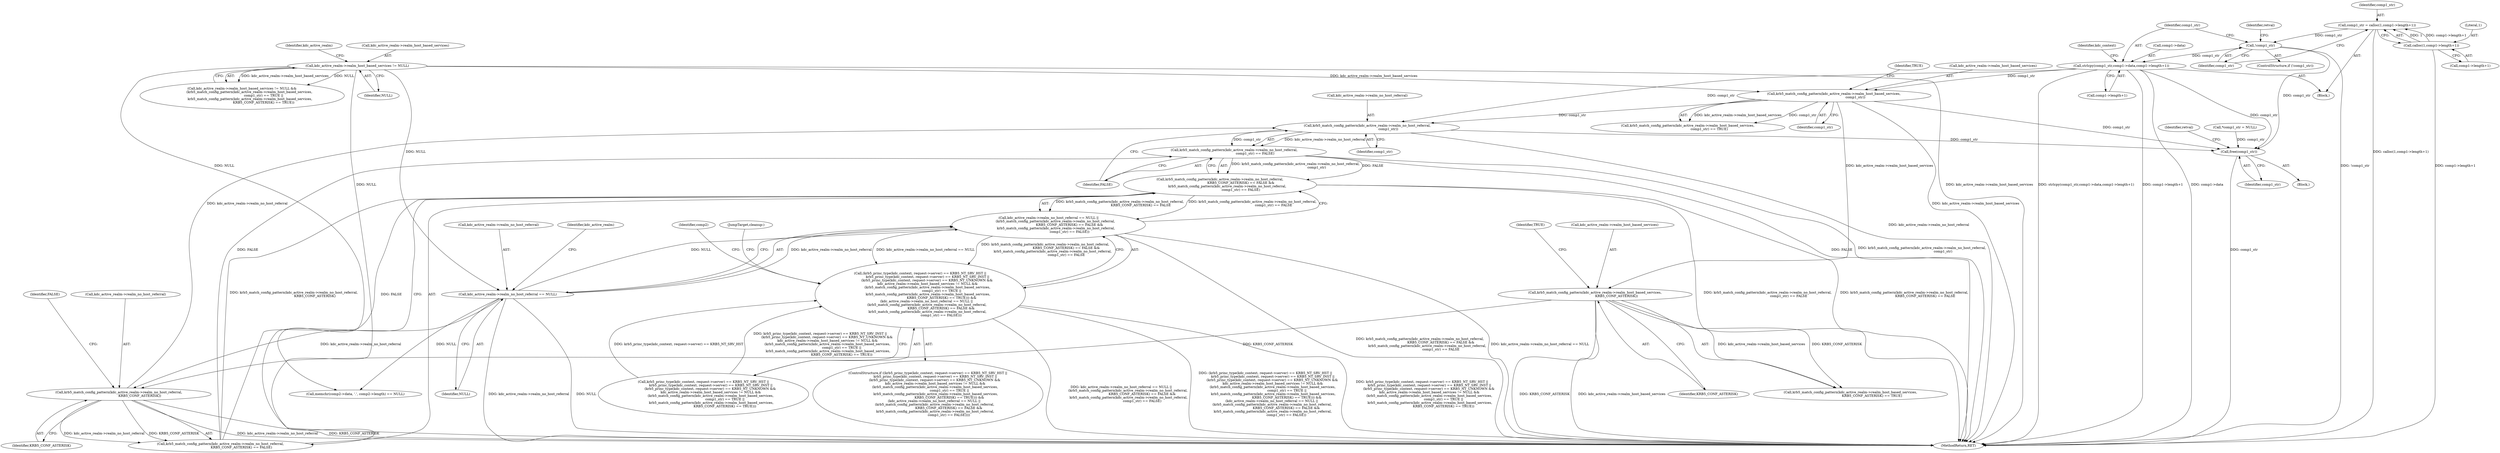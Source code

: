 digraph "1_krb5_8ee70ec63931d1e38567905387ab9b1d45734d81@pointer" {
"1000257" [label="(Call,krb5_match_config_pattern(kdc_active_realm->realm_no_host_referral,\n                                        comp1_str))"];
"1000250" [label="(Call,krb5_match_config_pattern(kdc_active_realm->realm_no_host_referral,\n                                        KRB5_CONF_ASTERISK))"];
"1000243" [label="(Call,kdc_active_realm->realm_no_host_referral == NULL)"];
"1000222" [label="(Call,kdc_active_realm->realm_host_based_services != NULL)"];
"1000236" [label="(Call,krb5_match_config_pattern(kdc_active_realm->realm_host_based_services,\n                                         KRB5_CONF_ASTERISK))"];
"1000229" [label="(Call,krb5_match_config_pattern(kdc_active_realm->realm_host_based_services,\n                                         comp1_str))"];
"1000185" [label="(Call,strlcpy(comp1_str,comp1->data,comp1->length+1))"];
"1000178" [label="(Call,!comp1_str)"];
"1000168" [label="(Call,comp1_str = calloc(1,comp1->length+1))"];
"1000170" [label="(Call,calloc(1,comp1->length+1))"];
"1000256" [label="(Call,krb5_match_config_pattern(kdc_active_realm->realm_no_host_referral,\n                                        comp1_str) == FALSE)"];
"1000248" [label="(Call,krb5_match_config_pattern(kdc_active_realm->realm_no_host_referral,\n                                        KRB5_CONF_ASTERISK) == FALSE &&\n              krb5_match_config_pattern(kdc_active_realm->realm_no_host_referral,\n                                        comp1_str) == FALSE)"];
"1000242" [label="(Call,kdc_active_realm->realm_no_host_referral == NULL ||\n             (krb5_match_config_pattern(kdc_active_realm->realm_no_host_referral,\n                                        KRB5_CONF_ASTERISK) == FALSE &&\n              krb5_match_config_pattern(kdc_active_realm->realm_no_host_referral,\n                                        comp1_str) == FALSE))"];
"1000196" [label="(Call,(krb5_princ_type(kdc_context, request->server) == KRB5_NT_SRV_HST ||\n              krb5_princ_type(kdc_context, request->server) == KRB5_NT_SRV_INST ||\n             (krb5_princ_type(kdc_context, request->server) == KRB5_NT_UNKNOWN &&\n              kdc_active_realm->realm_host_based_services != NULL &&\n              (krb5_match_config_pattern(kdc_active_realm->realm_host_based_services,\n                                         comp1_str) == TRUE ||\n               krb5_match_config_pattern(kdc_active_realm->realm_host_based_services,\n                                         KRB5_CONF_ASTERISK) == TRUE))) &&\n            (kdc_active_realm->realm_no_host_referral == NULL ||\n             (krb5_match_config_pattern(kdc_active_realm->realm_no_host_referral,\n                                        KRB5_CONF_ASTERISK) == FALSE &&\n              krb5_match_config_pattern(kdc_active_realm->realm_no_host_referral,\n                                        comp1_str) == FALSE)))"];
"1000396" [label="(Call,free(comp1_str))"];
"1000241" [label="(Identifier,TRUE)"];
"1000195" [label="(ControlStructure,if ((krb5_princ_type(kdc_context, request->server) == KRB5_NT_SRV_HST ||\n              krb5_princ_type(kdc_context, request->server) == KRB5_NT_SRV_INST ||\n             (krb5_princ_type(kdc_context, request->server) == KRB5_NT_UNKNOWN &&\n              kdc_active_realm->realm_host_based_services != NULL &&\n              (krb5_match_config_pattern(kdc_active_realm->realm_host_based_services,\n                                         comp1_str) == TRUE ||\n               krb5_match_config_pattern(kdc_active_realm->realm_host_based_services,\n                                         KRB5_CONF_ASTERISK) == TRUE))) &&\n            (kdc_active_realm->realm_no_host_referral == NULL ||\n             (krb5_match_config_pattern(kdc_active_realm->realm_no_host_referral,\n                                        KRB5_CONF_ASTERISK) == FALSE &&\n              krb5_match_config_pattern(kdc_active_realm->realm_no_host_referral,\n                                        comp1_str) == FALSE))))"];
"1000223" [label="(Call,kdc_active_realm->realm_host_based_services)"];
"1000185" [label="(Call,strlcpy(comp1_str,comp1->data,comp1->length+1))"];
"1000236" [label="(Call,krb5_match_config_pattern(kdc_active_realm->realm_host_based_services,\n                                         KRB5_CONF_ASTERISK))"];
"1000228" [label="(Call,krb5_match_config_pattern(kdc_active_realm->realm_host_based_services,\n                                         comp1_str) == TRUE)"];
"1000151" [label="(Block,)"];
"1000230" [label="(Call,kdc_active_realm->realm_host_based_services)"];
"1000187" [label="(Call,comp1->data)"];
"1000247" [label="(Identifier,NULL)"];
"1000233" [label="(Identifier,comp1_str)"];
"1000179" [label="(Identifier,comp1_str)"];
"1000107" [label="(Block,)"];
"1000172" [label="(Call,comp1->length+1)"];
"1000255" [label="(Identifier,FALSE)"];
"1000231" [label="(Identifier,kdc_active_realm)"];
"1000178" [label="(Call,!comp1_str)"];
"1000234" [label="(Identifier,TRUE)"];
"1000177" [label="(ControlStructure,if (!comp1_str))"];
"1000399" [label="(Identifier,retval)"];
"1000268" [label="(Identifier,comp2)"];
"1000221" [label="(Call,kdc_active_realm->realm_host_based_services != NULL &&\n              (krb5_match_config_pattern(kdc_active_realm->realm_host_based_services,\n                                         comp1_str) == TRUE ||\n               krb5_match_config_pattern(kdc_active_realm->realm_host_based_services,\n                                         KRB5_CONF_ASTERISK) == TRUE))"];
"1000251" [label="(Call,kdc_active_realm->realm_no_host_referral)"];
"1000265" [label="(Call,memchr(comp2->data, '.', comp2->length) == NULL)"];
"1000168" [label="(Call,comp1_str = calloc(1,comp1->length+1))"];
"1000196" [label="(Call,(krb5_princ_type(kdc_context, request->server) == KRB5_NT_SRV_HST ||\n              krb5_princ_type(kdc_context, request->server) == KRB5_NT_SRV_INST ||\n             (krb5_princ_type(kdc_context, request->server) == KRB5_NT_UNKNOWN &&\n              kdc_active_realm->realm_host_based_services != NULL &&\n              (krb5_match_config_pattern(kdc_active_realm->realm_host_based_services,\n                                         comp1_str) == TRUE ||\n               krb5_match_config_pattern(kdc_active_realm->realm_host_based_services,\n                                         KRB5_CONF_ASTERISK) == TRUE))) &&\n            (kdc_active_realm->realm_no_host_referral == NULL ||\n             (krb5_match_config_pattern(kdc_active_realm->realm_no_host_referral,\n                                        KRB5_CONF_ASTERISK) == FALSE &&\n              krb5_match_config_pattern(kdc_active_realm->realm_no_host_referral,\n                                        comp1_str) == FALSE)))"];
"1000171" [label="(Literal,1)"];
"1000248" [label="(Call,krb5_match_config_pattern(kdc_active_realm->realm_no_host_referral,\n                                        KRB5_CONF_ASTERISK) == FALSE &&\n              krb5_match_config_pattern(kdc_active_realm->realm_no_host_referral,\n                                        comp1_str) == FALSE)"];
"1000242" [label="(Call,kdc_active_realm->realm_no_host_referral == NULL ||\n             (krb5_match_config_pattern(kdc_active_realm->realm_no_host_referral,\n                                        KRB5_CONF_ASTERISK) == FALSE &&\n              krb5_match_config_pattern(kdc_active_realm->realm_no_host_referral,\n                                        comp1_str) == FALSE))"];
"1000235" [label="(Call,krb5_match_config_pattern(kdc_active_realm->realm_host_based_services,\n                                         KRB5_CONF_ASTERISK) == TRUE)"];
"1000169" [label="(Identifier,comp1_str)"];
"1000395" [label="(JumpTarget,cleanup:)"];
"1000200" [label="(Identifier,kdc_context)"];
"1000261" [label="(Identifier,comp1_str)"];
"1000397" [label="(Identifier,comp1_str)"];
"1000197" [label="(Call,krb5_princ_type(kdc_context, request->server) == KRB5_NT_SRV_HST ||\n              krb5_princ_type(kdc_context, request->server) == KRB5_NT_SRV_INST ||\n             (krb5_princ_type(kdc_context, request->server) == KRB5_NT_UNKNOWN &&\n              kdc_active_realm->realm_host_based_services != NULL &&\n              (krb5_match_config_pattern(kdc_active_realm->realm_host_based_services,\n                                         comp1_str) == TRUE ||\n               krb5_match_config_pattern(kdc_active_realm->realm_host_based_services,\n                                         KRB5_CONF_ASTERISK) == TRUE)))"];
"1000258" [label="(Call,kdc_active_realm->realm_no_host_referral)"];
"1000249" [label="(Call,krb5_match_config_pattern(kdc_active_realm->realm_no_host_referral,\n                                        KRB5_CONF_ASTERISK) == FALSE)"];
"1000237" [label="(Call,kdc_active_realm->realm_host_based_services)"];
"1000262" [label="(Identifier,FALSE)"];
"1000244" [label="(Call,kdc_active_realm->realm_no_host_referral)"];
"1000256" [label="(Call,krb5_match_config_pattern(kdc_active_realm->realm_no_host_referral,\n                                        comp1_str) == FALSE)"];
"1000229" [label="(Call,krb5_match_config_pattern(kdc_active_realm->realm_host_based_services,\n                                         comp1_str))"];
"1000226" [label="(Identifier,NULL)"];
"1000127" [label="(Call,*comp1_str = NULL)"];
"1000252" [label="(Identifier,kdc_active_realm)"];
"1000182" [label="(Identifier,retval)"];
"1000250" [label="(Call,krb5_match_config_pattern(kdc_active_realm->realm_no_host_referral,\n                                        KRB5_CONF_ASTERISK))"];
"1000243" [label="(Call,kdc_active_realm->realm_no_host_referral == NULL)"];
"1000257" [label="(Call,krb5_match_config_pattern(kdc_active_realm->realm_no_host_referral,\n                                        comp1_str))"];
"1000254" [label="(Identifier,KRB5_CONF_ASTERISK)"];
"1000396" [label="(Call,free(comp1_str))"];
"1000240" [label="(Identifier,KRB5_CONF_ASTERISK)"];
"1000186" [label="(Identifier,comp1_str)"];
"1000170" [label="(Call,calloc(1,comp1->length+1))"];
"1000190" [label="(Call,comp1->length+1)"];
"1000222" [label="(Call,kdc_active_realm->realm_host_based_services != NULL)"];
"1000400" [label="(MethodReturn,RET)"];
"1000257" -> "1000256"  [label="AST: "];
"1000257" -> "1000261"  [label="CFG: "];
"1000258" -> "1000257"  [label="AST: "];
"1000261" -> "1000257"  [label="AST: "];
"1000262" -> "1000257"  [label="CFG: "];
"1000257" -> "1000400"  [label="DDG: kdc_active_realm->realm_no_host_referral"];
"1000257" -> "1000256"  [label="DDG: kdc_active_realm->realm_no_host_referral"];
"1000257" -> "1000256"  [label="DDG: comp1_str"];
"1000250" -> "1000257"  [label="DDG: kdc_active_realm->realm_no_host_referral"];
"1000185" -> "1000257"  [label="DDG: comp1_str"];
"1000229" -> "1000257"  [label="DDG: comp1_str"];
"1000257" -> "1000396"  [label="DDG: comp1_str"];
"1000250" -> "1000249"  [label="AST: "];
"1000250" -> "1000254"  [label="CFG: "];
"1000251" -> "1000250"  [label="AST: "];
"1000254" -> "1000250"  [label="AST: "];
"1000255" -> "1000250"  [label="CFG: "];
"1000250" -> "1000400"  [label="DDG: kdc_active_realm->realm_no_host_referral"];
"1000250" -> "1000400"  [label="DDG: KRB5_CONF_ASTERISK"];
"1000250" -> "1000249"  [label="DDG: kdc_active_realm->realm_no_host_referral"];
"1000250" -> "1000249"  [label="DDG: KRB5_CONF_ASTERISK"];
"1000243" -> "1000250"  [label="DDG: kdc_active_realm->realm_no_host_referral"];
"1000236" -> "1000250"  [label="DDG: KRB5_CONF_ASTERISK"];
"1000243" -> "1000242"  [label="AST: "];
"1000243" -> "1000247"  [label="CFG: "];
"1000244" -> "1000243"  [label="AST: "];
"1000247" -> "1000243"  [label="AST: "];
"1000252" -> "1000243"  [label="CFG: "];
"1000242" -> "1000243"  [label="CFG: "];
"1000243" -> "1000400"  [label="DDG: kdc_active_realm->realm_no_host_referral"];
"1000243" -> "1000400"  [label="DDG: NULL"];
"1000243" -> "1000242"  [label="DDG: kdc_active_realm->realm_no_host_referral"];
"1000243" -> "1000242"  [label="DDG: NULL"];
"1000222" -> "1000243"  [label="DDG: NULL"];
"1000243" -> "1000265"  [label="DDG: NULL"];
"1000222" -> "1000221"  [label="AST: "];
"1000222" -> "1000226"  [label="CFG: "];
"1000223" -> "1000222"  [label="AST: "];
"1000226" -> "1000222"  [label="AST: "];
"1000231" -> "1000222"  [label="CFG: "];
"1000221" -> "1000222"  [label="CFG: "];
"1000222" -> "1000400"  [label="DDG: kdc_active_realm->realm_host_based_services"];
"1000222" -> "1000400"  [label="DDG: NULL"];
"1000222" -> "1000221"  [label="DDG: kdc_active_realm->realm_host_based_services"];
"1000222" -> "1000221"  [label="DDG: NULL"];
"1000222" -> "1000229"  [label="DDG: kdc_active_realm->realm_host_based_services"];
"1000222" -> "1000265"  [label="DDG: NULL"];
"1000236" -> "1000235"  [label="AST: "];
"1000236" -> "1000240"  [label="CFG: "];
"1000237" -> "1000236"  [label="AST: "];
"1000240" -> "1000236"  [label="AST: "];
"1000241" -> "1000236"  [label="CFG: "];
"1000236" -> "1000400"  [label="DDG: kdc_active_realm->realm_host_based_services"];
"1000236" -> "1000400"  [label="DDG: KRB5_CONF_ASTERISK"];
"1000236" -> "1000235"  [label="DDG: kdc_active_realm->realm_host_based_services"];
"1000236" -> "1000235"  [label="DDG: KRB5_CONF_ASTERISK"];
"1000229" -> "1000236"  [label="DDG: kdc_active_realm->realm_host_based_services"];
"1000229" -> "1000228"  [label="AST: "];
"1000229" -> "1000233"  [label="CFG: "];
"1000230" -> "1000229"  [label="AST: "];
"1000233" -> "1000229"  [label="AST: "];
"1000234" -> "1000229"  [label="CFG: "];
"1000229" -> "1000400"  [label="DDG: kdc_active_realm->realm_host_based_services"];
"1000229" -> "1000228"  [label="DDG: kdc_active_realm->realm_host_based_services"];
"1000229" -> "1000228"  [label="DDG: comp1_str"];
"1000185" -> "1000229"  [label="DDG: comp1_str"];
"1000229" -> "1000396"  [label="DDG: comp1_str"];
"1000185" -> "1000151"  [label="AST: "];
"1000185" -> "1000190"  [label="CFG: "];
"1000186" -> "1000185"  [label="AST: "];
"1000187" -> "1000185"  [label="AST: "];
"1000190" -> "1000185"  [label="AST: "];
"1000200" -> "1000185"  [label="CFG: "];
"1000185" -> "1000400"  [label="DDG: comp1->data"];
"1000185" -> "1000400"  [label="DDG: strlcpy(comp1_str,comp1->data,comp1->length+1)"];
"1000185" -> "1000400"  [label="DDG: comp1->length+1"];
"1000178" -> "1000185"  [label="DDG: comp1_str"];
"1000185" -> "1000396"  [label="DDG: comp1_str"];
"1000178" -> "1000177"  [label="AST: "];
"1000178" -> "1000179"  [label="CFG: "];
"1000179" -> "1000178"  [label="AST: "];
"1000182" -> "1000178"  [label="CFG: "];
"1000186" -> "1000178"  [label="CFG: "];
"1000178" -> "1000400"  [label="DDG: !comp1_str"];
"1000168" -> "1000178"  [label="DDG: comp1_str"];
"1000178" -> "1000396"  [label="DDG: comp1_str"];
"1000168" -> "1000151"  [label="AST: "];
"1000168" -> "1000170"  [label="CFG: "];
"1000169" -> "1000168"  [label="AST: "];
"1000170" -> "1000168"  [label="AST: "];
"1000179" -> "1000168"  [label="CFG: "];
"1000168" -> "1000400"  [label="DDG: calloc(1,comp1->length+1)"];
"1000170" -> "1000168"  [label="DDG: 1"];
"1000170" -> "1000168"  [label="DDG: comp1->length+1"];
"1000170" -> "1000172"  [label="CFG: "];
"1000171" -> "1000170"  [label="AST: "];
"1000172" -> "1000170"  [label="AST: "];
"1000170" -> "1000400"  [label="DDG: comp1->length+1"];
"1000256" -> "1000248"  [label="AST: "];
"1000256" -> "1000262"  [label="CFG: "];
"1000262" -> "1000256"  [label="AST: "];
"1000248" -> "1000256"  [label="CFG: "];
"1000256" -> "1000400"  [label="DDG: FALSE"];
"1000256" -> "1000400"  [label="DDG: krb5_match_config_pattern(kdc_active_realm->realm_no_host_referral,\n                                        comp1_str)"];
"1000256" -> "1000248"  [label="DDG: krb5_match_config_pattern(kdc_active_realm->realm_no_host_referral,\n                                        comp1_str)"];
"1000256" -> "1000248"  [label="DDG: FALSE"];
"1000249" -> "1000256"  [label="DDG: FALSE"];
"1000248" -> "1000242"  [label="AST: "];
"1000248" -> "1000249"  [label="CFG: "];
"1000249" -> "1000248"  [label="AST: "];
"1000242" -> "1000248"  [label="CFG: "];
"1000248" -> "1000400"  [label="DDG: krb5_match_config_pattern(kdc_active_realm->realm_no_host_referral,\n                                        comp1_str) == FALSE"];
"1000248" -> "1000400"  [label="DDG: krb5_match_config_pattern(kdc_active_realm->realm_no_host_referral,\n                                        KRB5_CONF_ASTERISK) == FALSE"];
"1000248" -> "1000242"  [label="DDG: krb5_match_config_pattern(kdc_active_realm->realm_no_host_referral,\n                                        KRB5_CONF_ASTERISK) == FALSE"];
"1000248" -> "1000242"  [label="DDG: krb5_match_config_pattern(kdc_active_realm->realm_no_host_referral,\n                                        comp1_str) == FALSE"];
"1000249" -> "1000248"  [label="DDG: krb5_match_config_pattern(kdc_active_realm->realm_no_host_referral,\n                                        KRB5_CONF_ASTERISK)"];
"1000249" -> "1000248"  [label="DDG: FALSE"];
"1000242" -> "1000196"  [label="AST: "];
"1000196" -> "1000242"  [label="CFG: "];
"1000242" -> "1000400"  [label="DDG: krb5_match_config_pattern(kdc_active_realm->realm_no_host_referral,\n                                        KRB5_CONF_ASTERISK) == FALSE &&\n              krb5_match_config_pattern(kdc_active_realm->realm_no_host_referral,\n                                        comp1_str) == FALSE"];
"1000242" -> "1000400"  [label="DDG: kdc_active_realm->realm_no_host_referral == NULL"];
"1000242" -> "1000196"  [label="DDG: kdc_active_realm->realm_no_host_referral == NULL"];
"1000242" -> "1000196"  [label="DDG: krb5_match_config_pattern(kdc_active_realm->realm_no_host_referral,\n                                        KRB5_CONF_ASTERISK) == FALSE &&\n              krb5_match_config_pattern(kdc_active_realm->realm_no_host_referral,\n                                        comp1_str) == FALSE"];
"1000196" -> "1000195"  [label="AST: "];
"1000196" -> "1000197"  [label="CFG: "];
"1000197" -> "1000196"  [label="AST: "];
"1000268" -> "1000196"  [label="CFG: "];
"1000395" -> "1000196"  [label="CFG: "];
"1000196" -> "1000400"  [label="DDG: krb5_princ_type(kdc_context, request->server) == KRB5_NT_SRV_HST ||\n              krb5_princ_type(kdc_context, request->server) == KRB5_NT_SRV_INST ||\n             (krb5_princ_type(kdc_context, request->server) == KRB5_NT_UNKNOWN &&\n              kdc_active_realm->realm_host_based_services != NULL &&\n              (krb5_match_config_pattern(kdc_active_realm->realm_host_based_services,\n                                         comp1_str) == TRUE ||\n               krb5_match_config_pattern(kdc_active_realm->realm_host_based_services,\n                                         KRB5_CONF_ASTERISK) == TRUE))"];
"1000196" -> "1000400"  [label="DDG: kdc_active_realm->realm_no_host_referral == NULL ||\n             (krb5_match_config_pattern(kdc_active_realm->realm_no_host_referral,\n                                        KRB5_CONF_ASTERISK) == FALSE &&\n              krb5_match_config_pattern(kdc_active_realm->realm_no_host_referral,\n                                        comp1_str) == FALSE)"];
"1000196" -> "1000400"  [label="DDG: (krb5_princ_type(kdc_context, request->server) == KRB5_NT_SRV_HST ||\n              krb5_princ_type(kdc_context, request->server) == KRB5_NT_SRV_INST ||\n             (krb5_princ_type(kdc_context, request->server) == KRB5_NT_UNKNOWN &&\n              kdc_active_realm->realm_host_based_services != NULL &&\n              (krb5_match_config_pattern(kdc_active_realm->realm_host_based_services,\n                                         comp1_str) == TRUE ||\n               krb5_match_config_pattern(kdc_active_realm->realm_host_based_services,\n                                         KRB5_CONF_ASTERISK) == TRUE))) &&\n            (kdc_active_realm->realm_no_host_referral == NULL ||\n             (krb5_match_config_pattern(kdc_active_realm->realm_no_host_referral,\n                                        KRB5_CONF_ASTERISK) == FALSE &&\n              krb5_match_config_pattern(kdc_active_realm->realm_no_host_referral,\n                                        comp1_str) == FALSE))"];
"1000197" -> "1000196"  [label="DDG: krb5_princ_type(kdc_context, request->server) == KRB5_NT_SRV_HST"];
"1000197" -> "1000196"  [label="DDG: krb5_princ_type(kdc_context, request->server) == KRB5_NT_SRV_INST ||\n             (krb5_princ_type(kdc_context, request->server) == KRB5_NT_UNKNOWN &&\n              kdc_active_realm->realm_host_based_services != NULL &&\n              (krb5_match_config_pattern(kdc_active_realm->realm_host_based_services,\n                                         comp1_str) == TRUE ||\n               krb5_match_config_pattern(kdc_active_realm->realm_host_based_services,\n                                         KRB5_CONF_ASTERISK) == TRUE))"];
"1000396" -> "1000107"  [label="AST: "];
"1000396" -> "1000397"  [label="CFG: "];
"1000397" -> "1000396"  [label="AST: "];
"1000399" -> "1000396"  [label="CFG: "];
"1000396" -> "1000400"  [label="DDG: comp1_str"];
"1000127" -> "1000396"  [label="DDG: comp1_str"];
}
